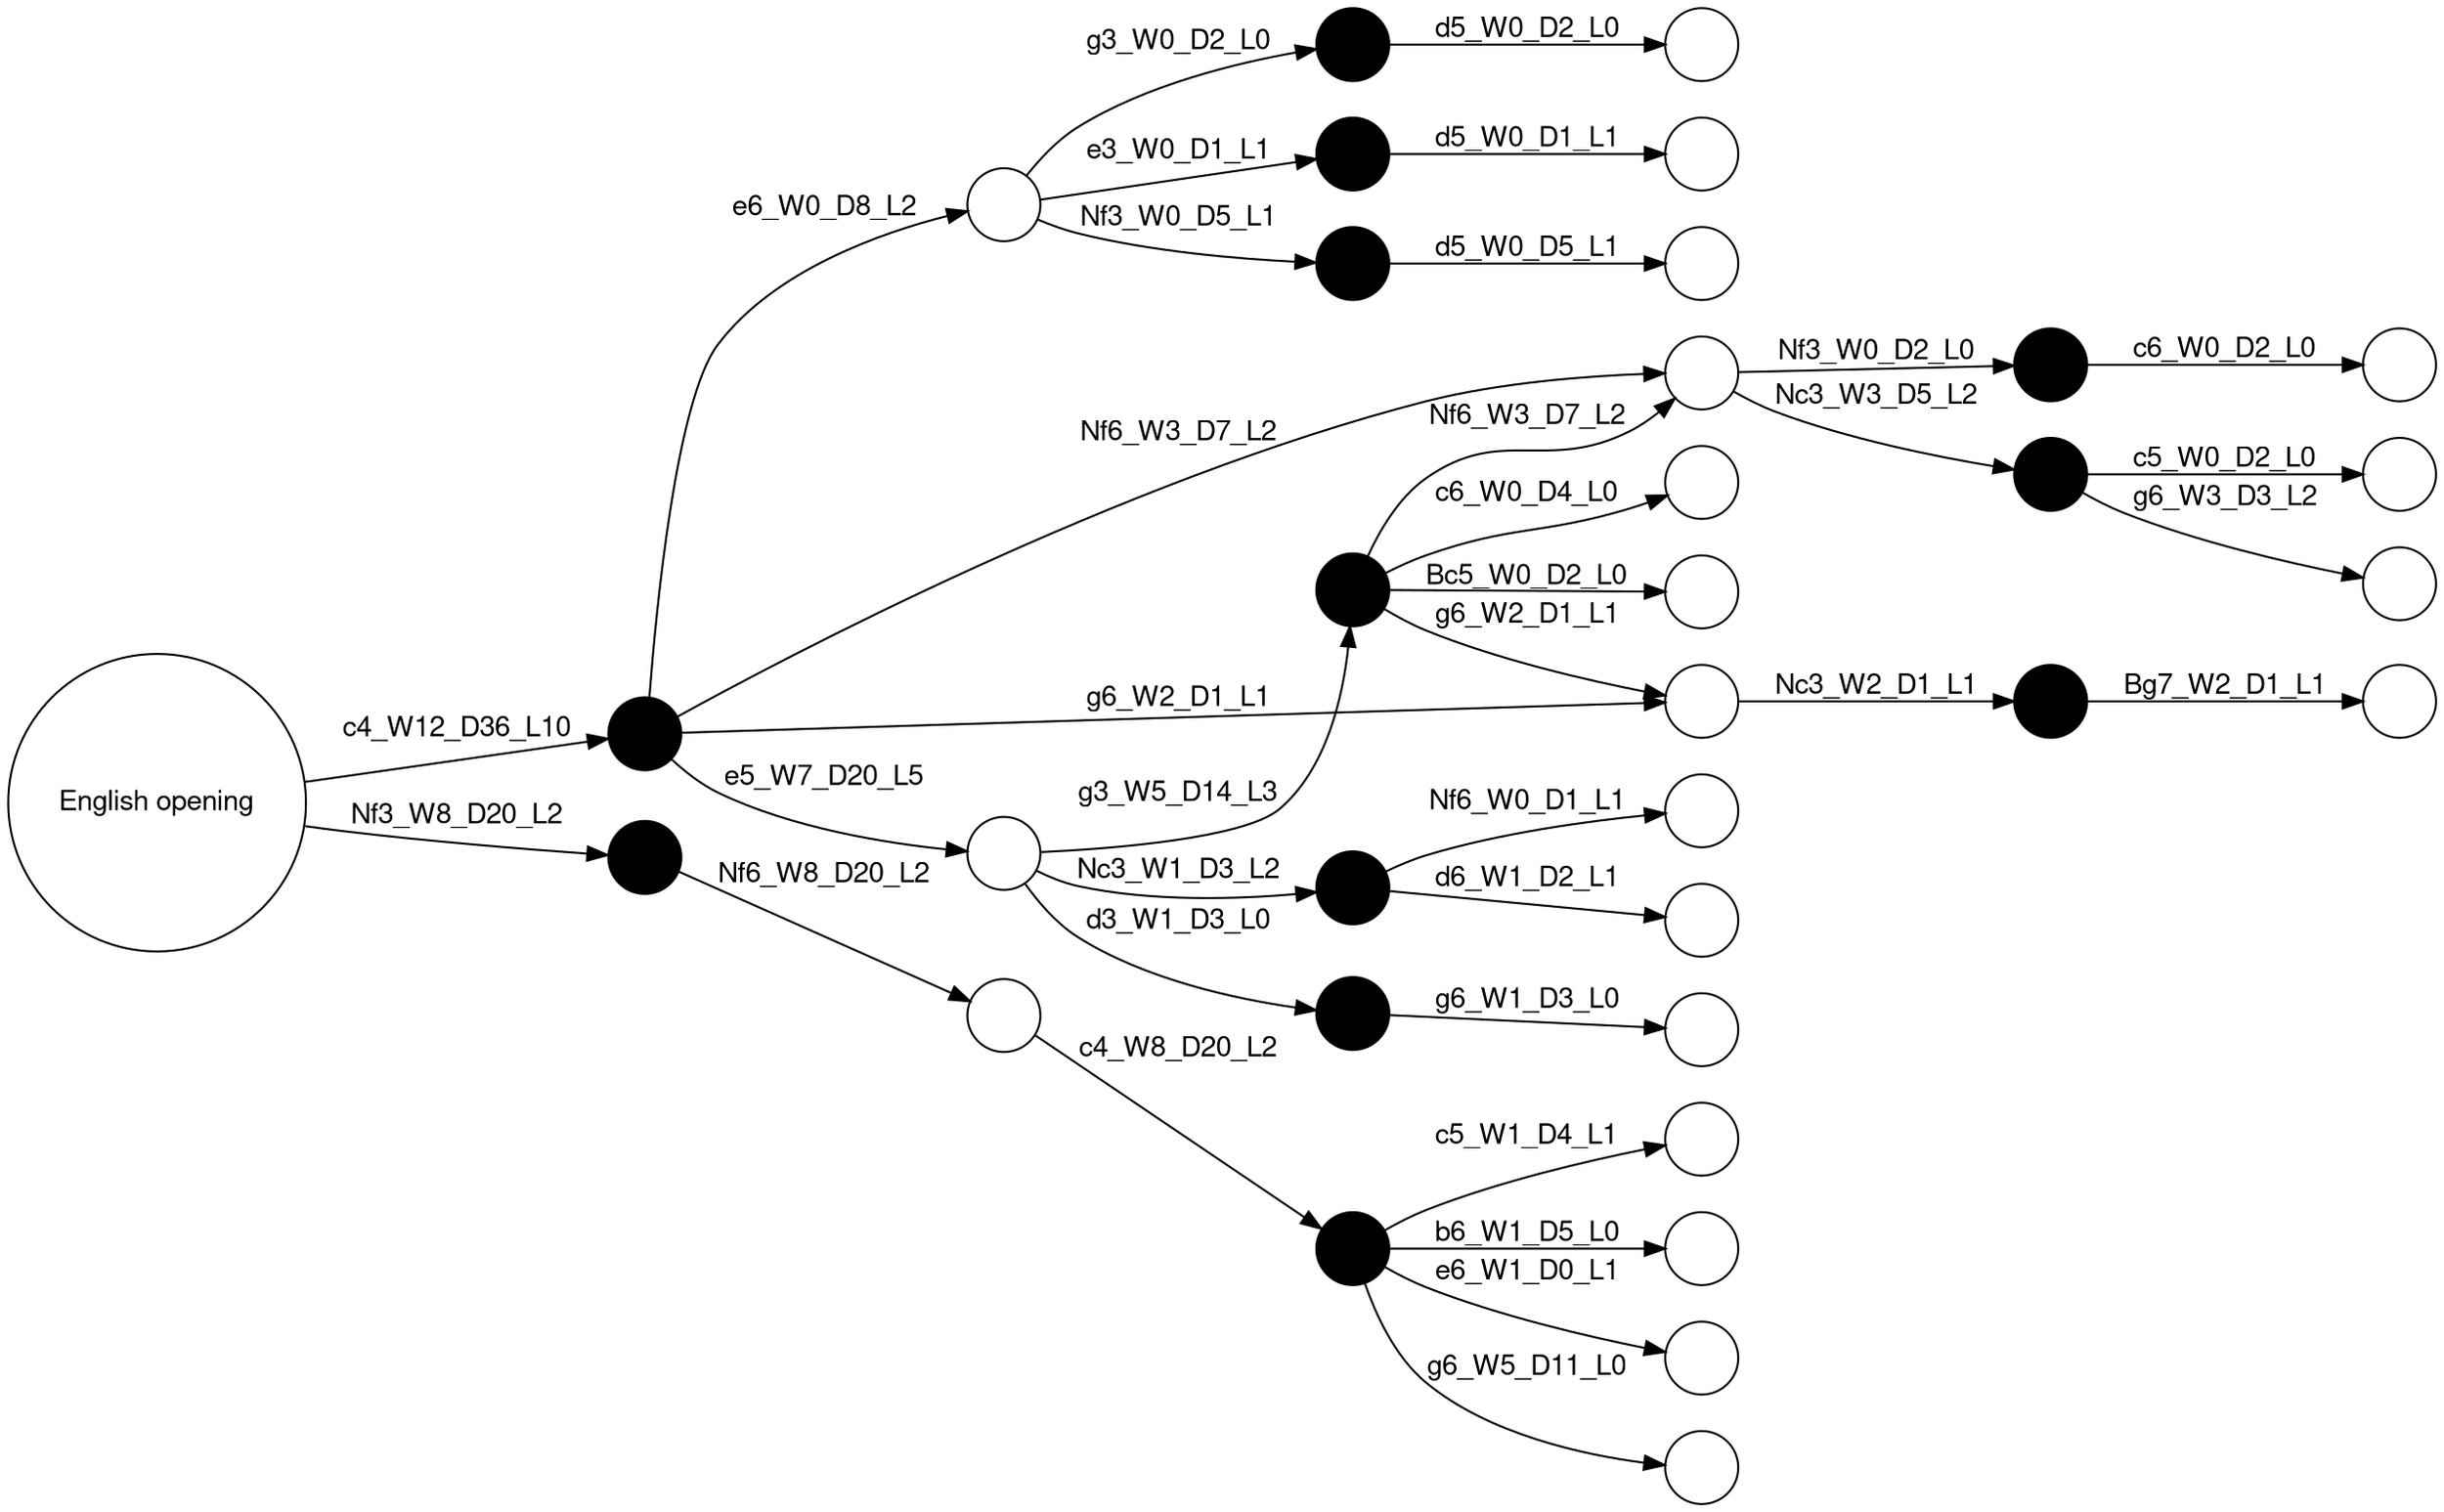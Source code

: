 digraph g {
fontname="Helvetica,Arial,sans-serif"
node [fontname="Helvetica,Arial,sans-serif" filledcolor = "white" label = "" style = "filled" shape = "circle" ]
edge [fontname="Helvetica,Arial,sans-serif"]
graph [fontsize=30 labelloc="t" label="" splines=true overlap=false rankdir = "LR"];
ratio = auto;
"root_W20_D56_L12" [style = "filled" fillcolor = "white" label = "English opening"];
"c4_W12_D36_L10" [style = "filled" fillcolor = "black"];
root_W20_D56_L12 -> c4_W12_D36_L10 [label = "c4_W12_D36_L10"];
"Nf3_W8_D20_L2" [style = "filled" fillcolor = "black"];
root_W20_D56_L12 -> Nf3_W8_D20_L2 [label = "Nf3_W8_D20_L2"];
"e5_W7_D20_L5" [style = "filled" fillcolor = "white"];
c4_W12_D36_L10 -> e5_W7_D20_L5 [label = "e5_W7_D20_L5"];
"e6_W0_D8_L2" [style = "filled" fillcolor = "white"];
c4_W12_D36_L10 -> e6_W0_D8_L2 [label = "e6_W0_D8_L2"];
"g6_W2_D1_L1" [style = "filled" fillcolor = "white"];
c4_W12_D36_L10 -> g6_W2_D1_L1 [label = "g6_W2_D1_L1"];
"Nf6_W3_D7_L2" [style = "filled" fillcolor = "white"];
c4_W12_D36_L10 -> Nf6_W3_D7_L2 [label = "Nf6_W3_D7_L2"];
"Nf6_W8_D20_L2" [style = "filled" fillcolor = "white"];
Nf3_W8_D20_L2 -> Nf6_W8_D20_L2 [label = "Nf6_W8_D20_L2"];
"g3_W5_D14_L3" [style = "filled" fillcolor = "black"];
e5_W7_D20_L5 -> g3_W5_D14_L3 [label = "g3_W5_D14_L3"];
"Nc3_W1_D3_L2" [style = "filled" fillcolor = "black"];
e5_W7_D20_L5 -> Nc3_W1_D3_L2 [label = "Nc3_W1_D3_L2"];
"d3_W1_D3_L0" [style = "filled" fillcolor = "black"];
e5_W7_D20_L5 -> d3_W1_D3_L0 [label = "d3_W1_D3_L0"];
"g3_W0_D2_L0" [style = "filled" fillcolor = "black"];
e6_W0_D8_L2 -> g3_W0_D2_L0 [label = "g3_W0_D2_L0"];
"e3_W0_D1_L1" [style = "filled" fillcolor = "black"];
e6_W0_D8_L2 -> e3_W0_D1_L1 [label = "e3_W0_D1_L1"];
"Nf3_W0_D5_L1" [style = "filled" fillcolor = "black"];
e6_W0_D8_L2 -> Nf3_W0_D5_L1 [label = "Nf3_W0_D5_L1"];
"Nc3_W2_D1_L1" [style = "filled" fillcolor = "black"];
g6_W2_D1_L1 -> Nc3_W2_D1_L1 [label = "Nc3_W2_D1_L1"];
"Nc3_W3_D5_L2" [style = "filled" fillcolor = "black"];
Nf6_W3_D7_L2 -> Nc3_W3_D5_L2 [label = "Nc3_W3_D5_L2"];
"Nf3_W0_D2_L0" [style = "filled" fillcolor = "black"];
Nf6_W3_D7_L2 -> Nf3_W0_D2_L0 [label = "Nf3_W0_D2_L0"];
"c4_W8_D20_L2" [style = "filled" fillcolor = "black"];
Nf6_W8_D20_L2 -> c4_W8_D20_L2 [label = "c4_W8_D20_L2"];
"Bc5_W0_D2_L0" [style = "filled" fillcolor = "white"];
g3_W5_D14_L3 -> Bc5_W0_D2_L0 [label = "Bc5_W0_D2_L0"];
"c6_W0_D4_L0" [style = "filled" fillcolor = "white"];
g3_W5_D14_L3 -> c6_W0_D4_L0 [label = "c6_W0_D4_L0"];
"g6_W2_D1_L1" [style = "filled" fillcolor = "white"];
g3_W5_D14_L3 -> g6_W2_D1_L1 [label = "g6_W2_D1_L1"];
"Nf6_W3_D7_L2" [style = "filled" fillcolor = "white"];
g3_W5_D14_L3 -> Nf6_W3_D7_L2 [label = "Nf6_W3_D7_L2"];
"d6_W1_D2_L1" [style = "filled" fillcolor = "white"];
Nc3_W1_D3_L2 -> d6_W1_D2_L1 [label = "d6_W1_D2_L1"];
"Nf6_W0_D1_L1" [style = "filled" fillcolor = "white"];
Nc3_W1_D3_L2 -> Nf6_W0_D1_L1 [label = "Nf6_W0_D1_L1"];
"g6_W1_D3_L0" [style = "filled" fillcolor = "white"];
d3_W1_D3_L0 -> g6_W1_D3_L0 [label = "g6_W1_D3_L0"];
"d5_W0_D2_L0" [style = "filled" fillcolor = "white"];
g3_W0_D2_L0 -> d5_W0_D2_L0 [label = "d5_W0_D2_L0"];
"d5_W0_D1_L1" [style = "filled" fillcolor = "white"];
e3_W0_D1_L1 -> d5_W0_D1_L1 [label = "d5_W0_D1_L1"];
"d5_W0_D5_L1" [style = "filled" fillcolor = "white"];
Nf3_W0_D5_L1 -> d5_W0_D5_L1 [label = "d5_W0_D5_L1"];
"Bg7_W2_D1_L1" [style = "filled" fillcolor = "white"];
Nc3_W2_D1_L1 -> Bg7_W2_D1_L1 [label = "Bg7_W2_D1_L1"];
"c5_W0_D2_L0" [style = "filled" fillcolor = "white"];
Nc3_W3_D5_L2 -> c5_W0_D2_L0 [label = "c5_W0_D2_L0"];
"g6_W3_D3_L2" [style = "filled" fillcolor = "white"];
Nc3_W3_D5_L2 -> g6_W3_D3_L2 [label = "g6_W3_D3_L2"];
"c6_W0_D2_L0" [style = "filled" fillcolor = "white"];
Nf3_W0_D2_L0 -> c6_W0_D2_L0 [label = "c6_W0_D2_L0"];
"c5_W1_D4_L1" [style = "filled" fillcolor = "white"];
c4_W8_D20_L2 -> c5_W1_D4_L1 [label = "c5_W1_D4_L1"];
"b6_W1_D5_L0" [style = "filled" fillcolor = "white"];
c4_W8_D20_L2 -> b6_W1_D5_L0 [label = "b6_W1_D5_L0"];
"e6_W1_D0_L1" [style = "filled" fillcolor = "white"];
c4_W8_D20_L2 -> e6_W1_D0_L1 [label = "e6_W1_D0_L1"];
"g6_W5_D11_L0" [style = "filled" fillcolor = "white"];
c4_W8_D20_L2 -> g6_W5_D11_L0 [label = "g6_W5_D11_L0"];

}